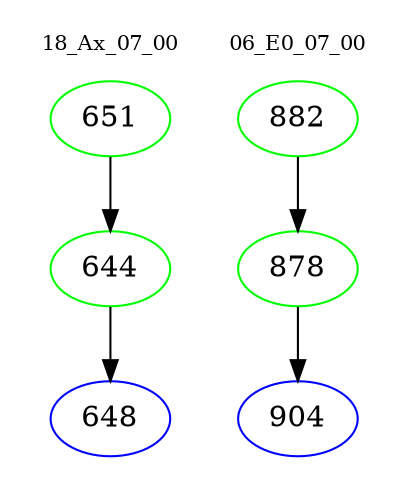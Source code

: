 digraph{
subgraph cluster_0 {
color = white
label = "18_Ax_07_00";
fontsize=10;
T0_651 [label="651", color="green"]
T0_651 -> T0_644 [color="black"]
T0_644 [label="644", color="green"]
T0_644 -> T0_648 [color="black"]
T0_648 [label="648", color="blue"]
}
subgraph cluster_1 {
color = white
label = "06_E0_07_00";
fontsize=10;
T1_882 [label="882", color="green"]
T1_882 -> T1_878 [color="black"]
T1_878 [label="878", color="green"]
T1_878 -> T1_904 [color="black"]
T1_904 [label="904", color="blue"]
}
}
